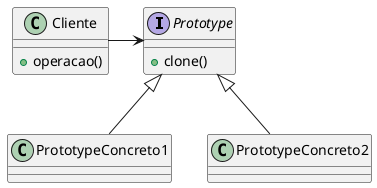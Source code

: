 @startuml

interface Prototype {
    + clone()
}

class PrototypeConcreto1
class PrototypeConcreto2

class Cliente {
    + operacao()
}

Cliente -> Prototype

Prototype <|-- PrototypeConcreto1
Prototype <|-- PrototypeConcreto2

@enduml